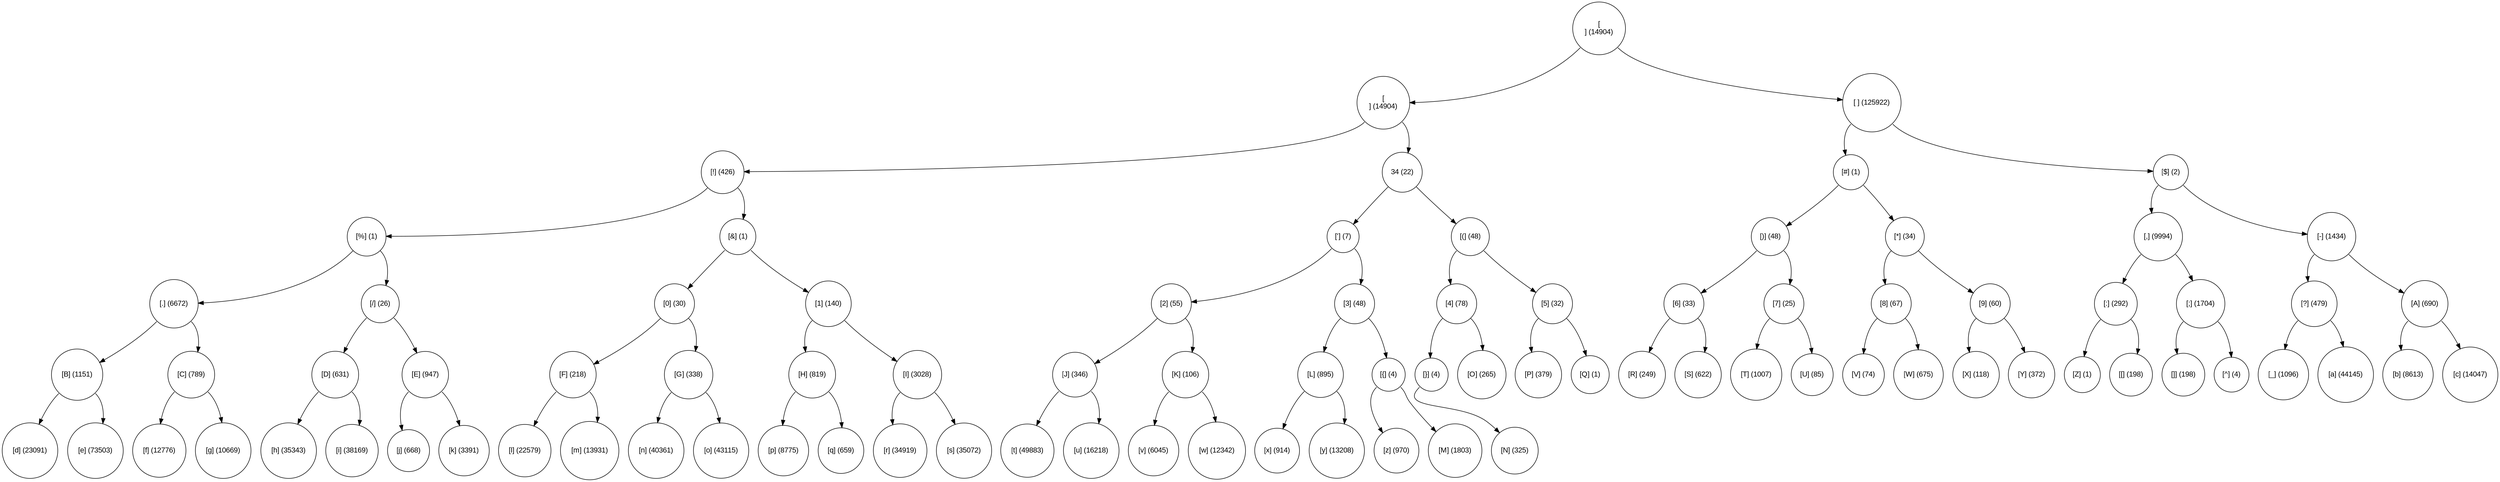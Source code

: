 digraph move_down {
	node [fontname="Arial", shape="circle", width=0.5]; 

	0 [label = "[
] (14904)"];
	0:sw -> 1;
	1 [label = "[] (14904)"];
	1:sw -> 3;
	3 [label = "[!] (426)"];
	3:sw -> 7;
	7 [label = "[%] (1)"];
	7:sw -> 15;
	15 [label = "[.] (6672)"];
	15:sw -> 31;
	31 [label = "[B] (1151)"];
	31:sw -> 63;
	63 [label = "[d] (23091)"];
	31:se -> 64;
	64 [label = "[e] (73503)"];
	15:se -> 32;
	32 [label = "[C] (789)"];
	32:sw -> 65;
	65 [label = "[f] (12776)"];
	32:se -> 66;
	66 [label = "[g] (10669)"];
	7:se -> 16;
	16 [label = "[/] (26)"];
	16:sw -> 33;
	33 [label = "[D] (631)"];
	33:sw -> 67;
	67 [label = "[h] (35343)"];
	33:se -> 68;
	68 [label = "[i] (38169)"];
	16:se -> 34;
	34 [label = "[E] (947)"];
	34:sw -> 69;
	69 [label = "[j] (668)"];
	34:se -> 70;
	70 [label = "[k] (3391)"];
	3:se -> 8;
	8 [label = "[&] (1)"];
	8:sw -> 17;
	17 [label = "[0] (30)"];
	17:sw -> 35;
	35 [label = "[F] (218)"];
	35:sw -> 71;
	71 [label = "[l] (22579)"];
	35:se -> 72;
	72 [label = "[m] (13931)"];
	17:se -> 36;
	36 [label = "[G] (338)"];
	36:sw -> 73;
	73 [label = "[n] (40361)"];
	36:se -> 74;
	74 [label = "[o] (43115)"];
	8:se -> 18;
	18 [label = "[1] (140)"];
	18:sw -> 37;
	37 [label = "[H] (819)"];
	37:sw -> 75;
	75 [label = "[p] (8775)"];
	37:se -> 76;
	76 [label = "[q] (659)"];
	18:se -> 38;
	38 [label = "[I] (3028)"];
	38:sw -> 77;
	77 [label = "[r] (34919)"];
	38:se -> 78;
	78 [label = "[s] (35072)"];
	1:se -> 4;
	4 [label = "34 (22)"];
	4:sw -> 9;
	9 [label = "['] (7)"];
	9:sw -> 19;
	19 [label = "[2] (55)"];
	19:sw -> 39;
	39 [label = "[J] (346)"];
	39:sw -> 79;
	79 [label = "[t] (49883)"];
	39:se -> 80;
	80 [label = "[u] (16218)"];
	19:se -> 40;
	40 [label = "[K] (106)"];
	40:sw -> 81;
	81 [label = "[v] (6045)"];
	40:se -> 82;
	82 [label = "[w] (12342)"];
	9:se -> 20;
	20 [label = "[3] (48)"];
	20:sw -> 41;
	41 [label = "[L] (895)"];
	41:sw -> 83;
	83 [label = "[x] (914)"];
	41:se -> 84;
	84 [label = "[y] (13208)"];
	20:se -> 42;
	42 [label = "[{] (4)"];
	42:sw -> 85;
	85 [label = "[z] (970)"];
	42:se -> 86;
	86 [label = "[M] (1803)"];
	4:se -> 10;
	10 [label = "[(] (48)"];
	10:sw -> 21;
	21 [label = "[4] (78)"];
	21:sw -> 43;
	43 [label = "[}] (4)"];
	43:sw -> 87;
	87 [label = "[N] (325)"];
	21:se -> 44;
	44 [label = "[O] (265)"];
	10:se -> 22;
	22 [label = "[5] (32)"];
	22:sw -> 45;
	45 [label = "[P] (379)"];
	22:se -> 46;
	46 [label = "[Q] (1)"];
	0:se -> 2;
	2 [label = "[ ] (125922)"];
	2:sw -> 5;
	5 [label = "[#] (1)"];
	5:sw -> 11;
	11 [label = "[)] (48)"];
	11:sw -> 23;
	23 [label = "[6] (33)"];
	23:sw -> 47;
	47 [label = "[R] (249)"];
	23:se -> 48;
	48 [label = "[S] (622)"];
	11:se -> 24;
	24 [label = "[7] (25)"];
	24:sw -> 49;
	49 [label = "[T] (1007)"];
	24:se -> 50;
	50 [label = "[U] (85)"];
	5:se -> 12;
	12 [label = "[*] (34)"];
	12:sw -> 25;
	25 [label = "[8] (67)"];
	25:sw -> 51;
	51 [label = "[V] (74)"];
	25:se -> 52;
	52 [label = "[W] (675)"];
	12:se -> 26;
	26 [label = "[9] (60)"];
	26:sw -> 53;
	53 [label = "[X] (118)"];
	26:se -> 54;
	54 [label = "[Y] (372)"];
	2:se -> 6;
	6 [label = "[$] (2)"];
	6:sw -> 13;
	13 [label = "[,] (9994)"];
	13:sw -> 27;
	27 [label = "[:] (292)"];
	27:sw -> 55;
	55 [label = "[Z] (1)"];
	27:se -> 56;
	56 [label = "[[] (198)"];
	13:se -> 28;
	28 [label = "[;] (1704)"];
	28:sw -> 57;
	57 [label = "[]] (198)"];
	28:se -> 58;
	58 [label = "[^] (4)"];
	6:se -> 14;
	14 [label = "[-] (1434)"];
	14:sw -> 29;
	29 [label = "[?] (479)"];
	29:sw -> 59;
	59 [label = "[_] (1096)"];
	29:se -> 60;
	60 [label = "[a] (44145)"];
	14:se -> 30;
	30 [label = "[A] (690)"];
	30:sw -> 61;
	61 [label = "[b] (8613)"];
	30:se -> 62;
	62 [label = "[c] (14047)"];
}
